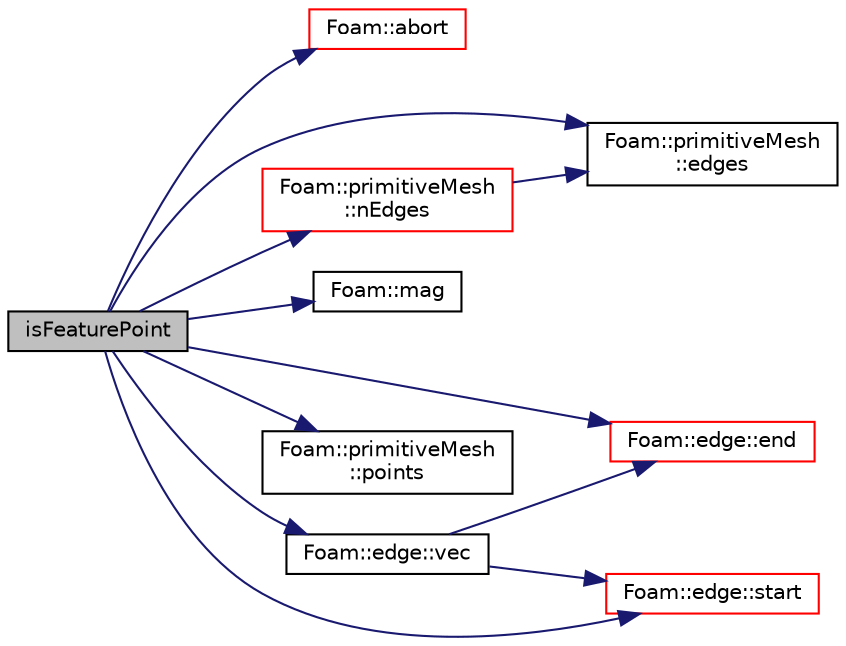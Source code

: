 digraph "isFeaturePoint"
{
  bgcolor="transparent";
  edge [fontname="Helvetica",fontsize="10",labelfontname="Helvetica",labelfontsize="10"];
  node [fontname="Helvetica",fontsize="10",shape=record];
  rankdir="LR";
  Node1 [label="isFeaturePoint",height=0.2,width=0.4,color="black", fillcolor="grey75", style="filled", fontcolor="black"];
  Node1 -> Node2 [color="midnightblue",fontsize="10",style="solid",fontname="Helvetica"];
  Node2 [label="Foam::abort",height=0.2,width=0.4,color="red",URL="$a10758.html#a447107a607d03e417307c203fa5fb44b"];
  Node1 -> Node3 [color="midnightblue",fontsize="10",style="solid",fontname="Helvetica"];
  Node3 [label="Foam::primitiveMesh\l::edges",height=0.2,width=0.4,color="black",URL="$a01973.html#aae82d34fe433288eb6b1f9dea53675c8",tooltip="Return mesh edges. Uses calcEdges. "];
  Node1 -> Node4 [color="midnightblue",fontsize="10",style="solid",fontname="Helvetica"];
  Node4 [label="Foam::edge::end",height=0.2,width=0.4,color="red",URL="$a00612.html#a8ed0e876210c2c116b5694307a830518",tooltip="Return end vertex label. "];
  Node1 -> Node5 [color="midnightblue",fontsize="10",style="solid",fontname="Helvetica"];
  Node5 [label="Foam::mag",height=0.2,width=0.4,color="black",URL="$a10758.html#a929da2a3fdcf3dacbbe0487d3a330dae"];
  Node1 -> Node6 [color="midnightblue",fontsize="10",style="solid",fontname="Helvetica"];
  Node6 [label="Foam::primitiveMesh\l::nEdges",height=0.2,width=0.4,color="red",URL="$a01973.html#a1db9478309c639504a743b7b194226f4"];
  Node6 -> Node3 [color="midnightblue",fontsize="10",style="solid",fontname="Helvetica"];
  Node1 -> Node7 [color="midnightblue",fontsize="10",style="solid",fontname="Helvetica"];
  Node7 [label="Foam::primitiveMesh\l::points",height=0.2,width=0.4,color="black",URL="$a01973.html#aff2a8eddc9329f3a923a0bf3b1bdd364",tooltip="Return mesh points. "];
  Node1 -> Node8 [color="midnightblue",fontsize="10",style="solid",fontname="Helvetica"];
  Node8 [label="Foam::edge::start",height=0.2,width=0.4,color="red",URL="$a00612.html#a96b607a9a9baa575783b4af443ef613f",tooltip="Return start vertex label. "];
  Node1 -> Node9 [color="midnightblue",fontsize="10",style="solid",fontname="Helvetica"];
  Node9 [label="Foam::edge::vec",height=0.2,width=0.4,color="black",URL="$a00612.html#a9c85e25fb010469f9d04cd70d9250419",tooltip="Return the vector (end - start) "];
  Node9 -> Node4 [color="midnightblue",fontsize="10",style="solid",fontname="Helvetica"];
  Node9 -> Node8 [color="midnightblue",fontsize="10",style="solid",fontname="Helvetica"];
}
